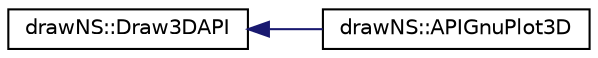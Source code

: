 digraph "Graficzna hierarchia klas"
{
 // LATEX_PDF_SIZE
  edge [fontname="Helvetica",fontsize="10",labelfontname="Helvetica",labelfontsize="10"];
  node [fontname="Helvetica",fontsize="10",shape=record];
  rankdir="LR";
  Node0 [label="drawNS::Draw3DAPI",height=0.2,width=0.4,color="black", fillcolor="white", style="filled",URL="$classdraw_n_s_1_1_draw3_d_a_p_i.html",tooltip="Abstract interface for drawing class Abstract class used as interface for 3D drawing class implementa..."];
  Node0 -> Node1 [dir="back",color="midnightblue",fontsize="10",style="solid",fontname="Helvetica"];
  Node1 [label="drawNS::APIGnuPlot3D",height=0.2,width=0.4,color="black", fillcolor="white", style="filled",URL="$classdraw_n_s_1_1_a_p_i_gnu_plot3_d.html",tooltip="Implementation drawing 3D class using gnuplot Class implements proxy between gnuplot and C++ code."];
}
